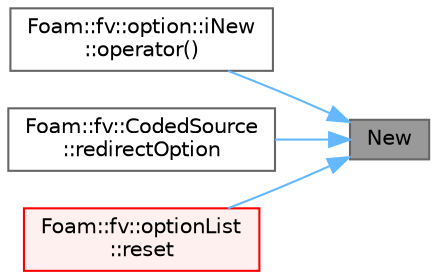 digraph "New"
{
 // LATEX_PDF_SIZE
  bgcolor="transparent";
  edge [fontname=Helvetica,fontsize=10,labelfontname=Helvetica,labelfontsize=10];
  node [fontname=Helvetica,fontsize=10,shape=box,height=0.2,width=0.4];
  rankdir="RL";
  Node1 [id="Node000001",label="New",height=0.2,width=0.4,color="gray40", fillcolor="grey60", style="filled", fontcolor="black",tooltip=" "];
  Node1 -> Node2 [id="edge1_Node000001_Node000002",dir="back",color="steelblue1",style="solid",tooltip=" "];
  Node2 [id="Node000002",label="Foam::fv::option::iNew\l::operator()",height=0.2,width=0.4,color="grey40", fillcolor="white", style="filled",URL="$classFoam_1_1fv_1_1option_1_1iNew.html#a5f9023d0beb9f1011e8b0510deb66e70",tooltip=" "];
  Node1 -> Node3 [id="edge2_Node000001_Node000003",dir="back",color="steelblue1",style="solid",tooltip=" "];
  Node3 [id="Node000003",label="Foam::fv::CodedSource\l::redirectOption",height=0.2,width=0.4,color="grey40", fillcolor="white", style="filled",URL="$classFoam_1_1fv_1_1CodedSource.html#ab7eb8ec8c7c6e39a9b85a7dc4d063bb7",tooltip=" "];
  Node1 -> Node4 [id="edge3_Node000001_Node000004",dir="back",color="steelblue1",style="solid",tooltip=" "];
  Node4 [id="Node000004",label="Foam::fv::optionList\l::reset",height=0.2,width=0.4,color="red", fillcolor="#FFF0F0", style="filled",URL="$classFoam_1_1fv_1_1optionList.html#a08d5e47664d164c806dc4d18a7d139aa",tooltip=" "];
}
